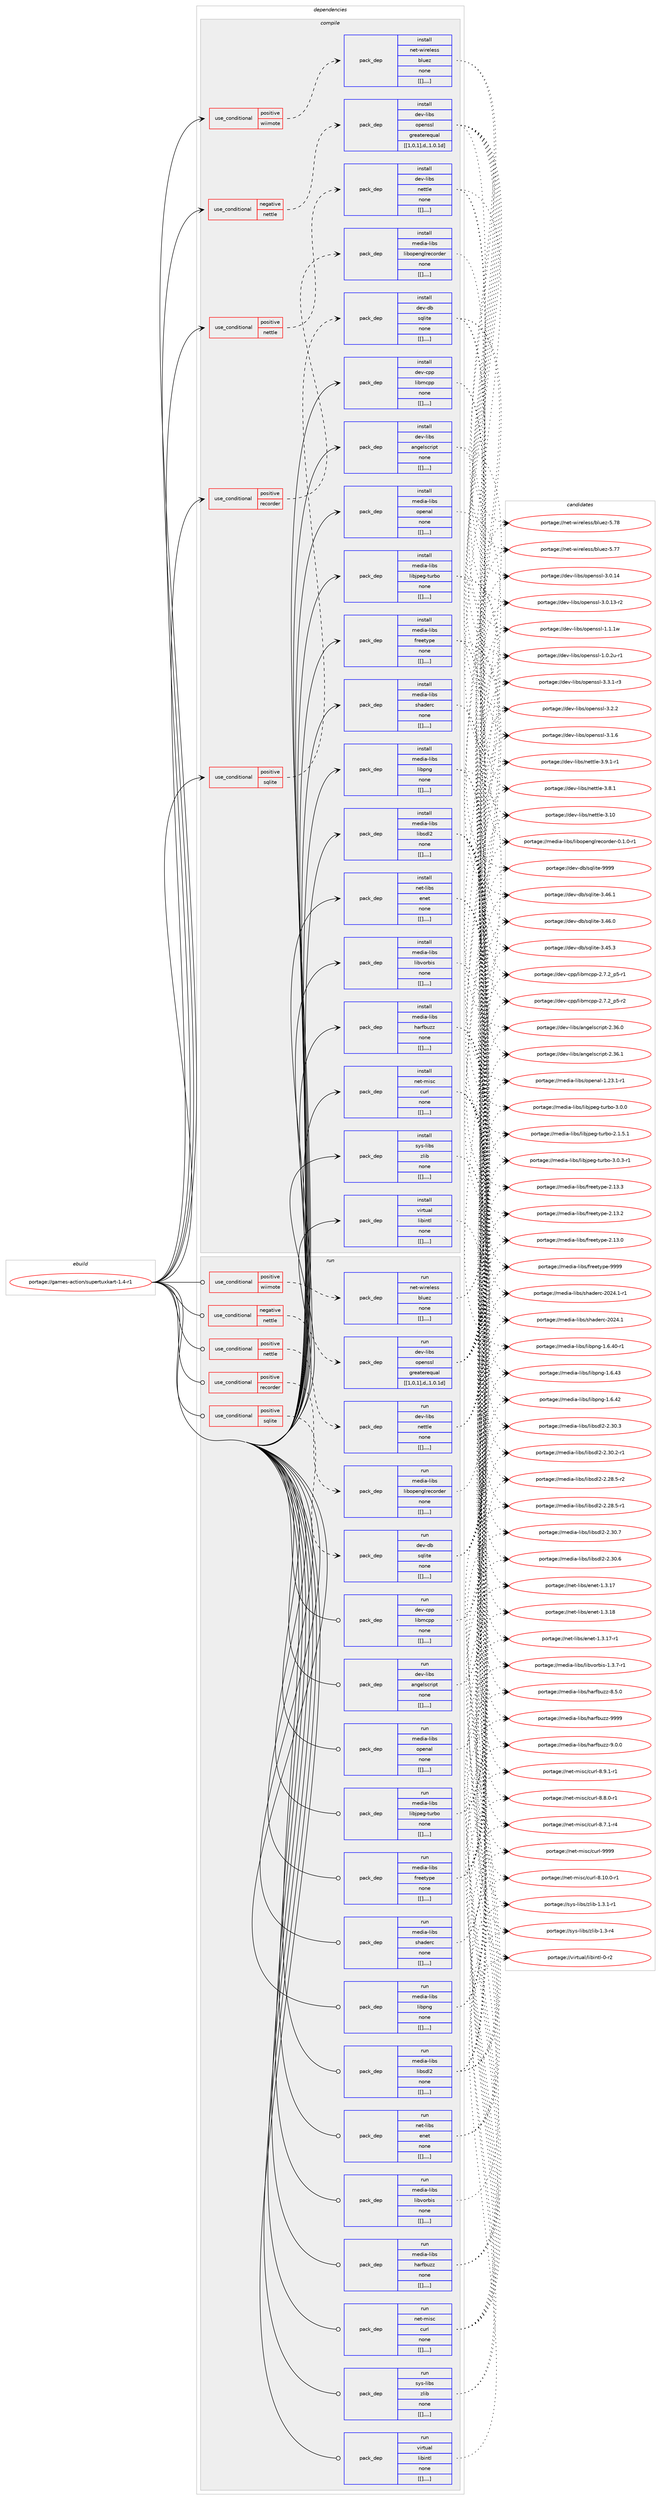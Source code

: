 digraph prolog {

# *************
# Graph options
# *************

newrank=true;
concentrate=true;
compound=true;
graph [rankdir=LR,fontname=Helvetica,fontsize=10,ranksep=1.5];#, ranksep=2.5, nodesep=0.2];
edge  [arrowhead=vee];
node  [fontname=Helvetica,fontsize=10];

# **********
# The ebuild
# **********

subgraph cluster_leftcol {
color=gray;
label=<<i>ebuild</i>>;
id [label="portage://games-action/supertuxkart-1.4-r1", color=red, width=4, href="../games-action/supertuxkart-1.4-r1.svg"];
}

# ****************
# The dependencies
# ****************

subgraph cluster_midcol {
color=gray;
label=<<i>dependencies</i>>;
subgraph cluster_compile {
fillcolor="#eeeeee";
style=filled;
label=<<i>compile</i>>;
subgraph cond64584 {
dependency227790 [label=<<TABLE BORDER="0" CELLBORDER="1" CELLSPACING="0" CELLPADDING="4"><TR><TD ROWSPAN="3" CELLPADDING="10">use_conditional</TD></TR><TR><TD>negative</TD></TR><TR><TD>nettle</TD></TR></TABLE>>, shape=none, color=red];
subgraph pack161736 {
dependency227791 [label=<<TABLE BORDER="0" CELLBORDER="1" CELLSPACING="0" CELLPADDING="4" WIDTH="220"><TR><TD ROWSPAN="6" CELLPADDING="30">pack_dep</TD></TR><TR><TD WIDTH="110">install</TD></TR><TR><TD>dev-libs</TD></TR><TR><TD>openssl</TD></TR><TR><TD>greaterequal</TD></TR><TR><TD>[[1,0,1],d,,1.0.1d]</TD></TR></TABLE>>, shape=none, color=blue];
}
dependency227790:e -> dependency227791:w [weight=20,style="dashed",arrowhead="vee"];
}
id:e -> dependency227790:w [weight=20,style="solid",arrowhead="vee"];
subgraph cond64585 {
dependency227792 [label=<<TABLE BORDER="0" CELLBORDER="1" CELLSPACING="0" CELLPADDING="4"><TR><TD ROWSPAN="3" CELLPADDING="10">use_conditional</TD></TR><TR><TD>positive</TD></TR><TR><TD>nettle</TD></TR></TABLE>>, shape=none, color=red];
subgraph pack161737 {
dependency227793 [label=<<TABLE BORDER="0" CELLBORDER="1" CELLSPACING="0" CELLPADDING="4" WIDTH="220"><TR><TD ROWSPAN="6" CELLPADDING="30">pack_dep</TD></TR><TR><TD WIDTH="110">install</TD></TR><TR><TD>dev-libs</TD></TR><TR><TD>nettle</TD></TR><TR><TD>none</TD></TR><TR><TD>[[],,,,]</TD></TR></TABLE>>, shape=none, color=blue];
}
dependency227792:e -> dependency227793:w [weight=20,style="dashed",arrowhead="vee"];
}
id:e -> dependency227792:w [weight=20,style="solid",arrowhead="vee"];
subgraph cond64586 {
dependency227794 [label=<<TABLE BORDER="0" CELLBORDER="1" CELLSPACING="0" CELLPADDING="4"><TR><TD ROWSPAN="3" CELLPADDING="10">use_conditional</TD></TR><TR><TD>positive</TD></TR><TR><TD>recorder</TD></TR></TABLE>>, shape=none, color=red];
subgraph pack161738 {
dependency227795 [label=<<TABLE BORDER="0" CELLBORDER="1" CELLSPACING="0" CELLPADDING="4" WIDTH="220"><TR><TD ROWSPAN="6" CELLPADDING="30">pack_dep</TD></TR><TR><TD WIDTH="110">install</TD></TR><TR><TD>media-libs</TD></TR><TR><TD>libopenglrecorder</TD></TR><TR><TD>none</TD></TR><TR><TD>[[],,,,]</TD></TR></TABLE>>, shape=none, color=blue];
}
dependency227794:e -> dependency227795:w [weight=20,style="dashed",arrowhead="vee"];
}
id:e -> dependency227794:w [weight=20,style="solid",arrowhead="vee"];
subgraph cond64587 {
dependency227796 [label=<<TABLE BORDER="0" CELLBORDER="1" CELLSPACING="0" CELLPADDING="4"><TR><TD ROWSPAN="3" CELLPADDING="10">use_conditional</TD></TR><TR><TD>positive</TD></TR><TR><TD>sqlite</TD></TR></TABLE>>, shape=none, color=red];
subgraph pack161739 {
dependency227797 [label=<<TABLE BORDER="0" CELLBORDER="1" CELLSPACING="0" CELLPADDING="4" WIDTH="220"><TR><TD ROWSPAN="6" CELLPADDING="30">pack_dep</TD></TR><TR><TD WIDTH="110">install</TD></TR><TR><TD>dev-db</TD></TR><TR><TD>sqlite</TD></TR><TR><TD>none</TD></TR><TR><TD>[[],,,,]</TD></TR></TABLE>>, shape=none, color=blue];
}
dependency227796:e -> dependency227797:w [weight=20,style="dashed",arrowhead="vee"];
}
id:e -> dependency227796:w [weight=20,style="solid",arrowhead="vee"];
subgraph cond64588 {
dependency227798 [label=<<TABLE BORDER="0" CELLBORDER="1" CELLSPACING="0" CELLPADDING="4"><TR><TD ROWSPAN="3" CELLPADDING="10">use_conditional</TD></TR><TR><TD>positive</TD></TR><TR><TD>wiimote</TD></TR></TABLE>>, shape=none, color=red];
subgraph pack161740 {
dependency227799 [label=<<TABLE BORDER="0" CELLBORDER="1" CELLSPACING="0" CELLPADDING="4" WIDTH="220"><TR><TD ROWSPAN="6" CELLPADDING="30">pack_dep</TD></TR><TR><TD WIDTH="110">install</TD></TR><TR><TD>net-wireless</TD></TR><TR><TD>bluez</TD></TR><TR><TD>none</TD></TR><TR><TD>[[],,,,]</TD></TR></TABLE>>, shape=none, color=blue];
}
dependency227798:e -> dependency227799:w [weight=20,style="dashed",arrowhead="vee"];
}
id:e -> dependency227798:w [weight=20,style="solid",arrowhead="vee"];
subgraph pack161741 {
dependency227800 [label=<<TABLE BORDER="0" CELLBORDER="1" CELLSPACING="0" CELLPADDING="4" WIDTH="220"><TR><TD ROWSPAN="6" CELLPADDING="30">pack_dep</TD></TR><TR><TD WIDTH="110">install</TD></TR><TR><TD>dev-cpp</TD></TR><TR><TD>libmcpp</TD></TR><TR><TD>none</TD></TR><TR><TD>[[],,,,]</TD></TR></TABLE>>, shape=none, color=blue];
}
id:e -> dependency227800:w [weight=20,style="solid",arrowhead="vee"];
subgraph pack161742 {
dependency227801 [label=<<TABLE BORDER="0" CELLBORDER="1" CELLSPACING="0" CELLPADDING="4" WIDTH="220"><TR><TD ROWSPAN="6" CELLPADDING="30">pack_dep</TD></TR><TR><TD WIDTH="110">install</TD></TR><TR><TD>dev-libs</TD></TR><TR><TD>angelscript</TD></TR><TR><TD>none</TD></TR><TR><TD>[[],,,,]</TD></TR></TABLE>>, shape=none, color=blue];
}
id:e -> dependency227801:w [weight=20,style="solid",arrowhead="vee"];
subgraph pack161743 {
dependency227802 [label=<<TABLE BORDER="0" CELLBORDER="1" CELLSPACING="0" CELLPADDING="4" WIDTH="220"><TR><TD ROWSPAN="6" CELLPADDING="30">pack_dep</TD></TR><TR><TD WIDTH="110">install</TD></TR><TR><TD>media-libs</TD></TR><TR><TD>freetype</TD></TR><TR><TD>none</TD></TR><TR><TD>[[],,,,]</TD></TR></TABLE>>, shape=none, color=blue];
}
id:e -> dependency227802:w [weight=20,style="solid",arrowhead="vee"];
subgraph pack161744 {
dependency227803 [label=<<TABLE BORDER="0" CELLBORDER="1" CELLSPACING="0" CELLPADDING="4" WIDTH="220"><TR><TD ROWSPAN="6" CELLPADDING="30">pack_dep</TD></TR><TR><TD WIDTH="110">install</TD></TR><TR><TD>media-libs</TD></TR><TR><TD>harfbuzz</TD></TR><TR><TD>none</TD></TR><TR><TD>[[],,,,]</TD></TR></TABLE>>, shape=none, color=blue];
}
id:e -> dependency227803:w [weight=20,style="solid",arrowhead="vee"];
subgraph pack161745 {
dependency227804 [label=<<TABLE BORDER="0" CELLBORDER="1" CELLSPACING="0" CELLPADDING="4" WIDTH="220"><TR><TD ROWSPAN="6" CELLPADDING="30">pack_dep</TD></TR><TR><TD WIDTH="110">install</TD></TR><TR><TD>media-libs</TD></TR><TR><TD>libjpeg-turbo</TD></TR><TR><TD>none</TD></TR><TR><TD>[[],,,,]</TD></TR></TABLE>>, shape=none, color=blue];
}
id:e -> dependency227804:w [weight=20,style="solid",arrowhead="vee"];
subgraph pack161746 {
dependency227805 [label=<<TABLE BORDER="0" CELLBORDER="1" CELLSPACING="0" CELLPADDING="4" WIDTH="220"><TR><TD ROWSPAN="6" CELLPADDING="30">pack_dep</TD></TR><TR><TD WIDTH="110">install</TD></TR><TR><TD>media-libs</TD></TR><TR><TD>libpng</TD></TR><TR><TD>none</TD></TR><TR><TD>[[],,,,]</TD></TR></TABLE>>, shape=none, color=blue];
}
id:e -> dependency227805:w [weight=20,style="solid",arrowhead="vee"];
subgraph pack161747 {
dependency227806 [label=<<TABLE BORDER="0" CELLBORDER="1" CELLSPACING="0" CELLPADDING="4" WIDTH="220"><TR><TD ROWSPAN="6" CELLPADDING="30">pack_dep</TD></TR><TR><TD WIDTH="110">install</TD></TR><TR><TD>media-libs</TD></TR><TR><TD>libsdl2</TD></TR><TR><TD>none</TD></TR><TR><TD>[[],,,,]</TD></TR></TABLE>>, shape=none, color=blue];
}
id:e -> dependency227806:w [weight=20,style="solid",arrowhead="vee"];
subgraph pack161748 {
dependency227807 [label=<<TABLE BORDER="0" CELLBORDER="1" CELLSPACING="0" CELLPADDING="4" WIDTH="220"><TR><TD ROWSPAN="6" CELLPADDING="30">pack_dep</TD></TR><TR><TD WIDTH="110">install</TD></TR><TR><TD>media-libs</TD></TR><TR><TD>libvorbis</TD></TR><TR><TD>none</TD></TR><TR><TD>[[],,,,]</TD></TR></TABLE>>, shape=none, color=blue];
}
id:e -> dependency227807:w [weight=20,style="solid",arrowhead="vee"];
subgraph pack161749 {
dependency227808 [label=<<TABLE BORDER="0" CELLBORDER="1" CELLSPACING="0" CELLPADDING="4" WIDTH="220"><TR><TD ROWSPAN="6" CELLPADDING="30">pack_dep</TD></TR><TR><TD WIDTH="110">install</TD></TR><TR><TD>media-libs</TD></TR><TR><TD>openal</TD></TR><TR><TD>none</TD></TR><TR><TD>[[],,,,]</TD></TR></TABLE>>, shape=none, color=blue];
}
id:e -> dependency227808:w [weight=20,style="solid",arrowhead="vee"];
subgraph pack161750 {
dependency227809 [label=<<TABLE BORDER="0" CELLBORDER="1" CELLSPACING="0" CELLPADDING="4" WIDTH="220"><TR><TD ROWSPAN="6" CELLPADDING="30">pack_dep</TD></TR><TR><TD WIDTH="110">install</TD></TR><TR><TD>media-libs</TD></TR><TR><TD>shaderc</TD></TR><TR><TD>none</TD></TR><TR><TD>[[],,,,]</TD></TR></TABLE>>, shape=none, color=blue];
}
id:e -> dependency227809:w [weight=20,style="solid",arrowhead="vee"];
subgraph pack161751 {
dependency227810 [label=<<TABLE BORDER="0" CELLBORDER="1" CELLSPACING="0" CELLPADDING="4" WIDTH="220"><TR><TD ROWSPAN="6" CELLPADDING="30">pack_dep</TD></TR><TR><TD WIDTH="110">install</TD></TR><TR><TD>net-libs</TD></TR><TR><TD>enet</TD></TR><TR><TD>none</TD></TR><TR><TD>[[],,,,]</TD></TR></TABLE>>, shape=none, color=blue];
}
id:e -> dependency227810:w [weight=20,style="solid",arrowhead="vee"];
subgraph pack161752 {
dependency227811 [label=<<TABLE BORDER="0" CELLBORDER="1" CELLSPACING="0" CELLPADDING="4" WIDTH="220"><TR><TD ROWSPAN="6" CELLPADDING="30">pack_dep</TD></TR><TR><TD WIDTH="110">install</TD></TR><TR><TD>net-misc</TD></TR><TR><TD>curl</TD></TR><TR><TD>none</TD></TR><TR><TD>[[],,,,]</TD></TR></TABLE>>, shape=none, color=blue];
}
id:e -> dependency227811:w [weight=20,style="solid",arrowhead="vee"];
subgraph pack161753 {
dependency227812 [label=<<TABLE BORDER="0" CELLBORDER="1" CELLSPACING="0" CELLPADDING="4" WIDTH="220"><TR><TD ROWSPAN="6" CELLPADDING="30">pack_dep</TD></TR><TR><TD WIDTH="110">install</TD></TR><TR><TD>sys-libs</TD></TR><TR><TD>zlib</TD></TR><TR><TD>none</TD></TR><TR><TD>[[],,,,]</TD></TR></TABLE>>, shape=none, color=blue];
}
id:e -> dependency227812:w [weight=20,style="solid",arrowhead="vee"];
subgraph pack161754 {
dependency227813 [label=<<TABLE BORDER="0" CELLBORDER="1" CELLSPACING="0" CELLPADDING="4" WIDTH="220"><TR><TD ROWSPAN="6" CELLPADDING="30">pack_dep</TD></TR><TR><TD WIDTH="110">install</TD></TR><TR><TD>virtual</TD></TR><TR><TD>libintl</TD></TR><TR><TD>none</TD></TR><TR><TD>[[],,,,]</TD></TR></TABLE>>, shape=none, color=blue];
}
id:e -> dependency227813:w [weight=20,style="solid",arrowhead="vee"];
}
subgraph cluster_compileandrun {
fillcolor="#eeeeee";
style=filled;
label=<<i>compile and run</i>>;
}
subgraph cluster_run {
fillcolor="#eeeeee";
style=filled;
label=<<i>run</i>>;
subgraph cond64589 {
dependency227814 [label=<<TABLE BORDER="0" CELLBORDER="1" CELLSPACING="0" CELLPADDING="4"><TR><TD ROWSPAN="3" CELLPADDING="10">use_conditional</TD></TR><TR><TD>negative</TD></TR><TR><TD>nettle</TD></TR></TABLE>>, shape=none, color=red];
subgraph pack161755 {
dependency227815 [label=<<TABLE BORDER="0" CELLBORDER="1" CELLSPACING="0" CELLPADDING="4" WIDTH="220"><TR><TD ROWSPAN="6" CELLPADDING="30">pack_dep</TD></TR><TR><TD WIDTH="110">run</TD></TR><TR><TD>dev-libs</TD></TR><TR><TD>openssl</TD></TR><TR><TD>greaterequal</TD></TR><TR><TD>[[1,0,1],d,,1.0.1d]</TD></TR></TABLE>>, shape=none, color=blue];
}
dependency227814:e -> dependency227815:w [weight=20,style="dashed",arrowhead="vee"];
}
id:e -> dependency227814:w [weight=20,style="solid",arrowhead="odot"];
subgraph cond64590 {
dependency227816 [label=<<TABLE BORDER="0" CELLBORDER="1" CELLSPACING="0" CELLPADDING="4"><TR><TD ROWSPAN="3" CELLPADDING="10">use_conditional</TD></TR><TR><TD>positive</TD></TR><TR><TD>nettle</TD></TR></TABLE>>, shape=none, color=red];
subgraph pack161756 {
dependency227817 [label=<<TABLE BORDER="0" CELLBORDER="1" CELLSPACING="0" CELLPADDING="4" WIDTH="220"><TR><TD ROWSPAN="6" CELLPADDING="30">pack_dep</TD></TR><TR><TD WIDTH="110">run</TD></TR><TR><TD>dev-libs</TD></TR><TR><TD>nettle</TD></TR><TR><TD>none</TD></TR><TR><TD>[[],,,,]</TD></TR></TABLE>>, shape=none, color=blue];
}
dependency227816:e -> dependency227817:w [weight=20,style="dashed",arrowhead="vee"];
}
id:e -> dependency227816:w [weight=20,style="solid",arrowhead="odot"];
subgraph cond64591 {
dependency227818 [label=<<TABLE BORDER="0" CELLBORDER="1" CELLSPACING="0" CELLPADDING="4"><TR><TD ROWSPAN="3" CELLPADDING="10">use_conditional</TD></TR><TR><TD>positive</TD></TR><TR><TD>recorder</TD></TR></TABLE>>, shape=none, color=red];
subgraph pack161757 {
dependency227819 [label=<<TABLE BORDER="0" CELLBORDER="1" CELLSPACING="0" CELLPADDING="4" WIDTH="220"><TR><TD ROWSPAN="6" CELLPADDING="30">pack_dep</TD></TR><TR><TD WIDTH="110">run</TD></TR><TR><TD>media-libs</TD></TR><TR><TD>libopenglrecorder</TD></TR><TR><TD>none</TD></TR><TR><TD>[[],,,,]</TD></TR></TABLE>>, shape=none, color=blue];
}
dependency227818:e -> dependency227819:w [weight=20,style="dashed",arrowhead="vee"];
}
id:e -> dependency227818:w [weight=20,style="solid",arrowhead="odot"];
subgraph cond64592 {
dependency227820 [label=<<TABLE BORDER="0" CELLBORDER="1" CELLSPACING="0" CELLPADDING="4"><TR><TD ROWSPAN="3" CELLPADDING="10">use_conditional</TD></TR><TR><TD>positive</TD></TR><TR><TD>sqlite</TD></TR></TABLE>>, shape=none, color=red];
subgraph pack161758 {
dependency227821 [label=<<TABLE BORDER="0" CELLBORDER="1" CELLSPACING="0" CELLPADDING="4" WIDTH="220"><TR><TD ROWSPAN="6" CELLPADDING="30">pack_dep</TD></TR><TR><TD WIDTH="110">run</TD></TR><TR><TD>dev-db</TD></TR><TR><TD>sqlite</TD></TR><TR><TD>none</TD></TR><TR><TD>[[],,,,]</TD></TR></TABLE>>, shape=none, color=blue];
}
dependency227820:e -> dependency227821:w [weight=20,style="dashed",arrowhead="vee"];
}
id:e -> dependency227820:w [weight=20,style="solid",arrowhead="odot"];
subgraph cond64593 {
dependency227822 [label=<<TABLE BORDER="0" CELLBORDER="1" CELLSPACING="0" CELLPADDING="4"><TR><TD ROWSPAN="3" CELLPADDING="10">use_conditional</TD></TR><TR><TD>positive</TD></TR><TR><TD>wiimote</TD></TR></TABLE>>, shape=none, color=red];
subgraph pack161759 {
dependency227823 [label=<<TABLE BORDER="0" CELLBORDER="1" CELLSPACING="0" CELLPADDING="4" WIDTH="220"><TR><TD ROWSPAN="6" CELLPADDING="30">pack_dep</TD></TR><TR><TD WIDTH="110">run</TD></TR><TR><TD>net-wireless</TD></TR><TR><TD>bluez</TD></TR><TR><TD>none</TD></TR><TR><TD>[[],,,,]</TD></TR></TABLE>>, shape=none, color=blue];
}
dependency227822:e -> dependency227823:w [weight=20,style="dashed",arrowhead="vee"];
}
id:e -> dependency227822:w [weight=20,style="solid",arrowhead="odot"];
subgraph pack161760 {
dependency227824 [label=<<TABLE BORDER="0" CELLBORDER="1" CELLSPACING="0" CELLPADDING="4" WIDTH="220"><TR><TD ROWSPAN="6" CELLPADDING="30">pack_dep</TD></TR><TR><TD WIDTH="110">run</TD></TR><TR><TD>dev-cpp</TD></TR><TR><TD>libmcpp</TD></TR><TR><TD>none</TD></TR><TR><TD>[[],,,,]</TD></TR></TABLE>>, shape=none, color=blue];
}
id:e -> dependency227824:w [weight=20,style="solid",arrowhead="odot"];
subgraph pack161761 {
dependency227825 [label=<<TABLE BORDER="0" CELLBORDER="1" CELLSPACING="0" CELLPADDING="4" WIDTH="220"><TR><TD ROWSPAN="6" CELLPADDING="30">pack_dep</TD></TR><TR><TD WIDTH="110">run</TD></TR><TR><TD>dev-libs</TD></TR><TR><TD>angelscript</TD></TR><TR><TD>none</TD></TR><TR><TD>[[],,,,]</TD></TR></TABLE>>, shape=none, color=blue];
}
id:e -> dependency227825:w [weight=20,style="solid",arrowhead="odot"];
subgraph pack161762 {
dependency227826 [label=<<TABLE BORDER="0" CELLBORDER="1" CELLSPACING="0" CELLPADDING="4" WIDTH="220"><TR><TD ROWSPAN="6" CELLPADDING="30">pack_dep</TD></TR><TR><TD WIDTH="110">run</TD></TR><TR><TD>media-libs</TD></TR><TR><TD>freetype</TD></TR><TR><TD>none</TD></TR><TR><TD>[[],,,,]</TD></TR></TABLE>>, shape=none, color=blue];
}
id:e -> dependency227826:w [weight=20,style="solid",arrowhead="odot"];
subgraph pack161763 {
dependency227827 [label=<<TABLE BORDER="0" CELLBORDER="1" CELLSPACING="0" CELLPADDING="4" WIDTH="220"><TR><TD ROWSPAN="6" CELLPADDING="30">pack_dep</TD></TR><TR><TD WIDTH="110">run</TD></TR><TR><TD>media-libs</TD></TR><TR><TD>harfbuzz</TD></TR><TR><TD>none</TD></TR><TR><TD>[[],,,,]</TD></TR></TABLE>>, shape=none, color=blue];
}
id:e -> dependency227827:w [weight=20,style="solid",arrowhead="odot"];
subgraph pack161764 {
dependency227828 [label=<<TABLE BORDER="0" CELLBORDER="1" CELLSPACING="0" CELLPADDING="4" WIDTH="220"><TR><TD ROWSPAN="6" CELLPADDING="30">pack_dep</TD></TR><TR><TD WIDTH="110">run</TD></TR><TR><TD>media-libs</TD></TR><TR><TD>libjpeg-turbo</TD></TR><TR><TD>none</TD></TR><TR><TD>[[],,,,]</TD></TR></TABLE>>, shape=none, color=blue];
}
id:e -> dependency227828:w [weight=20,style="solid",arrowhead="odot"];
subgraph pack161765 {
dependency227829 [label=<<TABLE BORDER="0" CELLBORDER="1" CELLSPACING="0" CELLPADDING="4" WIDTH="220"><TR><TD ROWSPAN="6" CELLPADDING="30">pack_dep</TD></TR><TR><TD WIDTH="110">run</TD></TR><TR><TD>media-libs</TD></TR><TR><TD>libpng</TD></TR><TR><TD>none</TD></TR><TR><TD>[[],,,,]</TD></TR></TABLE>>, shape=none, color=blue];
}
id:e -> dependency227829:w [weight=20,style="solid",arrowhead="odot"];
subgraph pack161766 {
dependency227830 [label=<<TABLE BORDER="0" CELLBORDER="1" CELLSPACING="0" CELLPADDING="4" WIDTH="220"><TR><TD ROWSPAN="6" CELLPADDING="30">pack_dep</TD></TR><TR><TD WIDTH="110">run</TD></TR><TR><TD>media-libs</TD></TR><TR><TD>libsdl2</TD></TR><TR><TD>none</TD></TR><TR><TD>[[],,,,]</TD></TR></TABLE>>, shape=none, color=blue];
}
id:e -> dependency227830:w [weight=20,style="solid",arrowhead="odot"];
subgraph pack161767 {
dependency227831 [label=<<TABLE BORDER="0" CELLBORDER="1" CELLSPACING="0" CELLPADDING="4" WIDTH="220"><TR><TD ROWSPAN="6" CELLPADDING="30">pack_dep</TD></TR><TR><TD WIDTH="110">run</TD></TR><TR><TD>media-libs</TD></TR><TR><TD>libvorbis</TD></TR><TR><TD>none</TD></TR><TR><TD>[[],,,,]</TD></TR></TABLE>>, shape=none, color=blue];
}
id:e -> dependency227831:w [weight=20,style="solid",arrowhead="odot"];
subgraph pack161768 {
dependency227832 [label=<<TABLE BORDER="0" CELLBORDER="1" CELLSPACING="0" CELLPADDING="4" WIDTH="220"><TR><TD ROWSPAN="6" CELLPADDING="30">pack_dep</TD></TR><TR><TD WIDTH="110">run</TD></TR><TR><TD>media-libs</TD></TR><TR><TD>openal</TD></TR><TR><TD>none</TD></TR><TR><TD>[[],,,,]</TD></TR></TABLE>>, shape=none, color=blue];
}
id:e -> dependency227832:w [weight=20,style="solid",arrowhead="odot"];
subgraph pack161769 {
dependency227833 [label=<<TABLE BORDER="0" CELLBORDER="1" CELLSPACING="0" CELLPADDING="4" WIDTH="220"><TR><TD ROWSPAN="6" CELLPADDING="30">pack_dep</TD></TR><TR><TD WIDTH="110">run</TD></TR><TR><TD>media-libs</TD></TR><TR><TD>shaderc</TD></TR><TR><TD>none</TD></TR><TR><TD>[[],,,,]</TD></TR></TABLE>>, shape=none, color=blue];
}
id:e -> dependency227833:w [weight=20,style="solid",arrowhead="odot"];
subgraph pack161770 {
dependency227834 [label=<<TABLE BORDER="0" CELLBORDER="1" CELLSPACING="0" CELLPADDING="4" WIDTH="220"><TR><TD ROWSPAN="6" CELLPADDING="30">pack_dep</TD></TR><TR><TD WIDTH="110">run</TD></TR><TR><TD>net-libs</TD></TR><TR><TD>enet</TD></TR><TR><TD>none</TD></TR><TR><TD>[[],,,,]</TD></TR></TABLE>>, shape=none, color=blue];
}
id:e -> dependency227834:w [weight=20,style="solid",arrowhead="odot"];
subgraph pack161771 {
dependency227835 [label=<<TABLE BORDER="0" CELLBORDER="1" CELLSPACING="0" CELLPADDING="4" WIDTH="220"><TR><TD ROWSPAN="6" CELLPADDING="30">pack_dep</TD></TR><TR><TD WIDTH="110">run</TD></TR><TR><TD>net-misc</TD></TR><TR><TD>curl</TD></TR><TR><TD>none</TD></TR><TR><TD>[[],,,,]</TD></TR></TABLE>>, shape=none, color=blue];
}
id:e -> dependency227835:w [weight=20,style="solid",arrowhead="odot"];
subgraph pack161772 {
dependency227836 [label=<<TABLE BORDER="0" CELLBORDER="1" CELLSPACING="0" CELLPADDING="4" WIDTH="220"><TR><TD ROWSPAN="6" CELLPADDING="30">pack_dep</TD></TR><TR><TD WIDTH="110">run</TD></TR><TR><TD>sys-libs</TD></TR><TR><TD>zlib</TD></TR><TR><TD>none</TD></TR><TR><TD>[[],,,,]</TD></TR></TABLE>>, shape=none, color=blue];
}
id:e -> dependency227836:w [weight=20,style="solid",arrowhead="odot"];
subgraph pack161773 {
dependency227837 [label=<<TABLE BORDER="0" CELLBORDER="1" CELLSPACING="0" CELLPADDING="4" WIDTH="220"><TR><TD ROWSPAN="6" CELLPADDING="30">pack_dep</TD></TR><TR><TD WIDTH="110">run</TD></TR><TR><TD>virtual</TD></TR><TR><TD>libintl</TD></TR><TR><TD>none</TD></TR><TR><TD>[[],,,,]</TD></TR></TABLE>>, shape=none, color=blue];
}
id:e -> dependency227837:w [weight=20,style="solid",arrowhead="odot"];
}
}

# **************
# The candidates
# **************

subgraph cluster_choices {
rank=same;
color=gray;
label=<<i>candidates</i>>;

subgraph choice161736 {
color=black;
nodesep=1;
choice1001011184510810598115471111121011101151151084551465146494511451 [label="portage://dev-libs/openssl-3.3.1-r3", color=red, width=4,href="../dev-libs/openssl-3.3.1-r3.svg"];
choice100101118451081059811547111112101110115115108455146504650 [label="portage://dev-libs/openssl-3.2.2", color=red, width=4,href="../dev-libs/openssl-3.2.2.svg"];
choice100101118451081059811547111112101110115115108455146494654 [label="portage://dev-libs/openssl-3.1.6", color=red, width=4,href="../dev-libs/openssl-3.1.6.svg"];
choice10010111845108105981154711111210111011511510845514648464952 [label="portage://dev-libs/openssl-3.0.14", color=red, width=4,href="../dev-libs/openssl-3.0.14.svg"];
choice100101118451081059811547111112101110115115108455146484649514511450 [label="portage://dev-libs/openssl-3.0.13-r2", color=red, width=4,href="../dev-libs/openssl-3.0.13-r2.svg"];
choice100101118451081059811547111112101110115115108454946494649119 [label="portage://dev-libs/openssl-1.1.1w", color=red, width=4,href="../dev-libs/openssl-1.1.1w.svg"];
choice1001011184510810598115471111121011101151151084549464846501174511449 [label="portage://dev-libs/openssl-1.0.2u-r1", color=red, width=4,href="../dev-libs/openssl-1.0.2u-r1.svg"];
dependency227791:e -> choice1001011184510810598115471111121011101151151084551465146494511451:w [style=dotted,weight="100"];
dependency227791:e -> choice100101118451081059811547111112101110115115108455146504650:w [style=dotted,weight="100"];
dependency227791:e -> choice100101118451081059811547111112101110115115108455146494654:w [style=dotted,weight="100"];
dependency227791:e -> choice10010111845108105981154711111210111011511510845514648464952:w [style=dotted,weight="100"];
dependency227791:e -> choice100101118451081059811547111112101110115115108455146484649514511450:w [style=dotted,weight="100"];
dependency227791:e -> choice100101118451081059811547111112101110115115108454946494649119:w [style=dotted,weight="100"];
dependency227791:e -> choice1001011184510810598115471111121011101151151084549464846501174511449:w [style=dotted,weight="100"];
}
subgraph choice161737 {
color=black;
nodesep=1;
choice1001011184510810598115471101011161161081014551464948 [label="portage://dev-libs/nettle-3.10", color=red, width=4,href="../dev-libs/nettle-3.10.svg"];
choice1001011184510810598115471101011161161081014551465746494511449 [label="portage://dev-libs/nettle-3.9.1-r1", color=red, width=4,href="../dev-libs/nettle-3.9.1-r1.svg"];
choice100101118451081059811547110101116116108101455146564649 [label="portage://dev-libs/nettle-3.8.1", color=red, width=4,href="../dev-libs/nettle-3.8.1.svg"];
dependency227793:e -> choice1001011184510810598115471101011161161081014551464948:w [style=dotted,weight="100"];
dependency227793:e -> choice1001011184510810598115471101011161161081014551465746494511449:w [style=dotted,weight="100"];
dependency227793:e -> choice100101118451081059811547110101116116108101455146564649:w [style=dotted,weight="100"];
}
subgraph choice161738 {
color=black;
nodesep=1;
choice1091011001059745108105981154710810598111112101110103108114101991111141001011144548464946484511449 [label="portage://media-libs/libopenglrecorder-0.1.0-r1", color=red, width=4,href="../media-libs/libopenglrecorder-0.1.0-r1.svg"];
dependency227795:e -> choice1091011001059745108105981154710810598111112101110103108114101991111141001011144548464946484511449:w [style=dotted,weight="100"];
}
subgraph choice161739 {
color=black;
nodesep=1;
choice1001011184510098471151131081051161014557575757 [label="portage://dev-db/sqlite-9999", color=red, width=4,href="../dev-db/sqlite-9999.svg"];
choice10010111845100984711511310810511610145514652544649 [label="portage://dev-db/sqlite-3.46.1", color=red, width=4,href="../dev-db/sqlite-3.46.1.svg"];
choice10010111845100984711511310810511610145514652544648 [label="portage://dev-db/sqlite-3.46.0", color=red, width=4,href="../dev-db/sqlite-3.46.0.svg"];
choice10010111845100984711511310810511610145514652534651 [label="portage://dev-db/sqlite-3.45.3", color=red, width=4,href="../dev-db/sqlite-3.45.3.svg"];
dependency227797:e -> choice1001011184510098471151131081051161014557575757:w [style=dotted,weight="100"];
dependency227797:e -> choice10010111845100984711511310810511610145514652544649:w [style=dotted,weight="100"];
dependency227797:e -> choice10010111845100984711511310810511610145514652544648:w [style=dotted,weight="100"];
dependency227797:e -> choice10010111845100984711511310810511610145514652534651:w [style=dotted,weight="100"];
}
subgraph choice161740 {
color=black;
nodesep=1;
choice1101011164511910511410110810111511547981081171011224553465556 [label="portage://net-wireless/bluez-5.78", color=red, width=4,href="../net-wireless/bluez-5.78.svg"];
choice1101011164511910511410110810111511547981081171011224553465555 [label="portage://net-wireless/bluez-5.77", color=red, width=4,href="../net-wireless/bluez-5.77.svg"];
dependency227799:e -> choice1101011164511910511410110810111511547981081171011224553465556:w [style=dotted,weight="100"];
dependency227799:e -> choice1101011164511910511410110810111511547981081171011224553465555:w [style=dotted,weight="100"];
}
subgraph choice161741 {
color=black;
nodesep=1;
choice100101118459911211247108105981099911211245504655465095112534511450 [label="portage://dev-cpp/libmcpp-2.7.2_p5-r2", color=red, width=4,href="../dev-cpp/libmcpp-2.7.2_p5-r2.svg"];
choice100101118459911211247108105981099911211245504655465095112534511449 [label="portage://dev-cpp/libmcpp-2.7.2_p5-r1", color=red, width=4,href="../dev-cpp/libmcpp-2.7.2_p5-r1.svg"];
dependency227800:e -> choice100101118459911211247108105981099911211245504655465095112534511450:w [style=dotted,weight="100"];
dependency227800:e -> choice100101118459911211247108105981099911211245504655465095112534511449:w [style=dotted,weight="100"];
}
subgraph choice161742 {
color=black;
nodesep=1;
choice100101118451081059811547971101031011081159911410511211645504651544649 [label="portage://dev-libs/angelscript-2.36.1", color=red, width=4,href="../dev-libs/angelscript-2.36.1.svg"];
choice100101118451081059811547971101031011081159911410511211645504651544648 [label="portage://dev-libs/angelscript-2.36.0", color=red, width=4,href="../dev-libs/angelscript-2.36.0.svg"];
dependency227801:e -> choice100101118451081059811547971101031011081159911410511211645504651544649:w [style=dotted,weight="100"];
dependency227801:e -> choice100101118451081059811547971101031011081159911410511211645504651544648:w [style=dotted,weight="100"];
}
subgraph choice161743 {
color=black;
nodesep=1;
choice109101100105974510810598115471021141011011161211121014557575757 [label="portage://media-libs/freetype-9999", color=red, width=4,href="../media-libs/freetype-9999.svg"];
choice1091011001059745108105981154710211410110111612111210145504649514651 [label="portage://media-libs/freetype-2.13.3", color=red, width=4,href="../media-libs/freetype-2.13.3.svg"];
choice1091011001059745108105981154710211410110111612111210145504649514650 [label="portage://media-libs/freetype-2.13.2", color=red, width=4,href="../media-libs/freetype-2.13.2.svg"];
choice1091011001059745108105981154710211410110111612111210145504649514648 [label="portage://media-libs/freetype-2.13.0", color=red, width=4,href="../media-libs/freetype-2.13.0.svg"];
dependency227802:e -> choice109101100105974510810598115471021141011011161211121014557575757:w [style=dotted,weight="100"];
dependency227802:e -> choice1091011001059745108105981154710211410110111612111210145504649514651:w [style=dotted,weight="100"];
dependency227802:e -> choice1091011001059745108105981154710211410110111612111210145504649514650:w [style=dotted,weight="100"];
dependency227802:e -> choice1091011001059745108105981154710211410110111612111210145504649514648:w [style=dotted,weight="100"];
}
subgraph choice161744 {
color=black;
nodesep=1;
choice1091011001059745108105981154710497114102981171221224557575757 [label="portage://media-libs/harfbuzz-9999", color=red, width=4,href="../media-libs/harfbuzz-9999.svg"];
choice109101100105974510810598115471049711410298117122122455746484648 [label="portage://media-libs/harfbuzz-9.0.0", color=red, width=4,href="../media-libs/harfbuzz-9.0.0.svg"];
choice109101100105974510810598115471049711410298117122122455646534648 [label="portage://media-libs/harfbuzz-8.5.0", color=red, width=4,href="../media-libs/harfbuzz-8.5.0.svg"];
dependency227803:e -> choice1091011001059745108105981154710497114102981171221224557575757:w [style=dotted,weight="100"];
dependency227803:e -> choice109101100105974510810598115471049711410298117122122455746484648:w [style=dotted,weight="100"];
dependency227803:e -> choice109101100105974510810598115471049711410298117122122455646534648:w [style=dotted,weight="100"];
}
subgraph choice161745 {
color=black;
nodesep=1;
choice109101100105974510810598115471081059810611210110345116117114981114551464846514511449 [label="portage://media-libs/libjpeg-turbo-3.0.3-r1", color=red, width=4,href="../media-libs/libjpeg-turbo-3.0.3-r1.svg"];
choice10910110010597451081059811547108105981061121011034511611711498111455146484648 [label="portage://media-libs/libjpeg-turbo-3.0.0", color=red, width=4,href="../media-libs/libjpeg-turbo-3.0.0.svg"];
choice109101100105974510810598115471081059810611210110345116117114981114550464946534649 [label="portage://media-libs/libjpeg-turbo-2.1.5.1", color=red, width=4,href="../media-libs/libjpeg-turbo-2.1.5.1.svg"];
dependency227804:e -> choice109101100105974510810598115471081059810611210110345116117114981114551464846514511449:w [style=dotted,weight="100"];
dependency227804:e -> choice10910110010597451081059811547108105981061121011034511611711498111455146484648:w [style=dotted,weight="100"];
dependency227804:e -> choice109101100105974510810598115471081059810611210110345116117114981114550464946534649:w [style=dotted,weight="100"];
}
subgraph choice161746 {
color=black;
nodesep=1;
choice109101100105974510810598115471081059811211010345494654465251 [label="portage://media-libs/libpng-1.6.43", color=red, width=4,href="../media-libs/libpng-1.6.43.svg"];
choice109101100105974510810598115471081059811211010345494654465250 [label="portage://media-libs/libpng-1.6.42", color=red, width=4,href="../media-libs/libpng-1.6.42.svg"];
choice1091011001059745108105981154710810598112110103454946544652484511449 [label="portage://media-libs/libpng-1.6.40-r1", color=red, width=4,href="../media-libs/libpng-1.6.40-r1.svg"];
dependency227805:e -> choice109101100105974510810598115471081059811211010345494654465251:w [style=dotted,weight="100"];
dependency227805:e -> choice109101100105974510810598115471081059811211010345494654465250:w [style=dotted,weight="100"];
dependency227805:e -> choice1091011001059745108105981154710810598112110103454946544652484511449:w [style=dotted,weight="100"];
}
subgraph choice161747 {
color=black;
nodesep=1;
choice10910110010597451081059811547108105981151001085045504651484655 [label="portage://media-libs/libsdl2-2.30.7", color=red, width=4,href="../media-libs/libsdl2-2.30.7.svg"];
choice10910110010597451081059811547108105981151001085045504651484654 [label="portage://media-libs/libsdl2-2.30.6", color=red, width=4,href="../media-libs/libsdl2-2.30.6.svg"];
choice10910110010597451081059811547108105981151001085045504651484651 [label="portage://media-libs/libsdl2-2.30.3", color=red, width=4,href="../media-libs/libsdl2-2.30.3.svg"];
choice109101100105974510810598115471081059811510010850455046514846504511449 [label="portage://media-libs/libsdl2-2.30.2-r1", color=red, width=4,href="../media-libs/libsdl2-2.30.2-r1.svg"];
choice109101100105974510810598115471081059811510010850455046505646534511450 [label="portage://media-libs/libsdl2-2.28.5-r2", color=red, width=4,href="../media-libs/libsdl2-2.28.5-r2.svg"];
choice109101100105974510810598115471081059811510010850455046505646534511449 [label="portage://media-libs/libsdl2-2.28.5-r1", color=red, width=4,href="../media-libs/libsdl2-2.28.5-r1.svg"];
dependency227806:e -> choice10910110010597451081059811547108105981151001085045504651484655:w [style=dotted,weight="100"];
dependency227806:e -> choice10910110010597451081059811547108105981151001085045504651484654:w [style=dotted,weight="100"];
dependency227806:e -> choice10910110010597451081059811547108105981151001085045504651484651:w [style=dotted,weight="100"];
dependency227806:e -> choice109101100105974510810598115471081059811510010850455046514846504511449:w [style=dotted,weight="100"];
dependency227806:e -> choice109101100105974510810598115471081059811510010850455046505646534511450:w [style=dotted,weight="100"];
dependency227806:e -> choice109101100105974510810598115471081059811510010850455046505646534511449:w [style=dotted,weight="100"];
}
subgraph choice161748 {
color=black;
nodesep=1;
choice1091011001059745108105981154710810598118111114981051154549465146554511449 [label="portage://media-libs/libvorbis-1.3.7-r1", color=red, width=4,href="../media-libs/libvorbis-1.3.7-r1.svg"];
dependency227807:e -> choice1091011001059745108105981154710810598118111114981051154549465146554511449:w [style=dotted,weight="100"];
}
subgraph choice161749 {
color=black;
nodesep=1;
choice1091011001059745108105981154711111210111097108454946505146494511449 [label="portage://media-libs/openal-1.23.1-r1", color=red, width=4,href="../media-libs/openal-1.23.1-r1.svg"];
dependency227808:e -> choice1091011001059745108105981154711111210111097108454946505146494511449:w [style=dotted,weight="100"];
}
subgraph choice161750 {
color=black;
nodesep=1;
choice109101100105974510810598115471151049710010111499455048505246494511449 [label="portage://media-libs/shaderc-2024.1-r1", color=red, width=4,href="../media-libs/shaderc-2024.1-r1.svg"];
choice10910110010597451081059811547115104971001011149945504850524649 [label="portage://media-libs/shaderc-2024.1", color=red, width=4,href="../media-libs/shaderc-2024.1.svg"];
dependency227809:e -> choice109101100105974510810598115471151049710010111499455048505246494511449:w [style=dotted,weight="100"];
dependency227809:e -> choice10910110010597451081059811547115104971001011149945504850524649:w [style=dotted,weight="100"];
}
subgraph choice161751 {
color=black;
nodesep=1;
choice11010111645108105981154710111010111645494651464956 [label="portage://net-libs/enet-1.3.18", color=red, width=4,href="../net-libs/enet-1.3.18.svg"];
choice110101116451081059811547101110101116454946514649554511449 [label="portage://net-libs/enet-1.3.17-r1", color=red, width=4,href="../net-libs/enet-1.3.17-r1.svg"];
choice11010111645108105981154710111010111645494651464955 [label="portage://net-libs/enet-1.3.17", color=red, width=4,href="../net-libs/enet-1.3.17.svg"];
dependency227810:e -> choice11010111645108105981154710111010111645494651464956:w [style=dotted,weight="100"];
dependency227810:e -> choice110101116451081059811547101110101116454946514649554511449:w [style=dotted,weight="100"];
dependency227810:e -> choice11010111645108105981154710111010111645494651464955:w [style=dotted,weight="100"];
}
subgraph choice161752 {
color=black;
nodesep=1;
choice110101116451091051159947991171141084557575757 [label="portage://net-misc/curl-9999", color=red, width=4,href="../net-misc/curl-9999.svg"];
choice11010111645109105115994799117114108455646494846484511449 [label="portage://net-misc/curl-8.10.0-r1", color=red, width=4,href="../net-misc/curl-8.10.0-r1.svg"];
choice110101116451091051159947991171141084556465746494511449 [label="portage://net-misc/curl-8.9.1-r1", color=red, width=4,href="../net-misc/curl-8.9.1-r1.svg"];
choice110101116451091051159947991171141084556465646484511449 [label="portage://net-misc/curl-8.8.0-r1", color=red, width=4,href="../net-misc/curl-8.8.0-r1.svg"];
choice110101116451091051159947991171141084556465546494511452 [label="portage://net-misc/curl-8.7.1-r4", color=red, width=4,href="../net-misc/curl-8.7.1-r4.svg"];
dependency227811:e -> choice110101116451091051159947991171141084557575757:w [style=dotted,weight="100"];
dependency227811:e -> choice11010111645109105115994799117114108455646494846484511449:w [style=dotted,weight="100"];
dependency227811:e -> choice110101116451091051159947991171141084556465746494511449:w [style=dotted,weight="100"];
dependency227811:e -> choice110101116451091051159947991171141084556465646484511449:w [style=dotted,weight="100"];
dependency227811:e -> choice110101116451091051159947991171141084556465546494511452:w [style=dotted,weight="100"];
}
subgraph choice161753 {
color=black;
nodesep=1;
choice115121115451081059811547122108105984549465146494511449 [label="portage://sys-libs/zlib-1.3.1-r1", color=red, width=4,href="../sys-libs/zlib-1.3.1-r1.svg"];
choice11512111545108105981154712210810598454946514511452 [label="portage://sys-libs/zlib-1.3-r4", color=red, width=4,href="../sys-libs/zlib-1.3-r4.svg"];
dependency227812:e -> choice115121115451081059811547122108105984549465146494511449:w [style=dotted,weight="100"];
dependency227812:e -> choice11512111545108105981154712210810598454946514511452:w [style=dotted,weight="100"];
}
subgraph choice161754 {
color=black;
nodesep=1;
choice11810511411611797108471081059810511011610845484511450 [label="portage://virtual/libintl-0-r2", color=red, width=4,href="../virtual/libintl-0-r2.svg"];
dependency227813:e -> choice11810511411611797108471081059810511011610845484511450:w [style=dotted,weight="100"];
}
subgraph choice161755 {
color=black;
nodesep=1;
choice1001011184510810598115471111121011101151151084551465146494511451 [label="portage://dev-libs/openssl-3.3.1-r3", color=red, width=4,href="../dev-libs/openssl-3.3.1-r3.svg"];
choice100101118451081059811547111112101110115115108455146504650 [label="portage://dev-libs/openssl-3.2.2", color=red, width=4,href="../dev-libs/openssl-3.2.2.svg"];
choice100101118451081059811547111112101110115115108455146494654 [label="portage://dev-libs/openssl-3.1.6", color=red, width=4,href="../dev-libs/openssl-3.1.6.svg"];
choice10010111845108105981154711111210111011511510845514648464952 [label="portage://dev-libs/openssl-3.0.14", color=red, width=4,href="../dev-libs/openssl-3.0.14.svg"];
choice100101118451081059811547111112101110115115108455146484649514511450 [label="portage://dev-libs/openssl-3.0.13-r2", color=red, width=4,href="../dev-libs/openssl-3.0.13-r2.svg"];
choice100101118451081059811547111112101110115115108454946494649119 [label="portage://dev-libs/openssl-1.1.1w", color=red, width=4,href="../dev-libs/openssl-1.1.1w.svg"];
choice1001011184510810598115471111121011101151151084549464846501174511449 [label="portage://dev-libs/openssl-1.0.2u-r1", color=red, width=4,href="../dev-libs/openssl-1.0.2u-r1.svg"];
dependency227815:e -> choice1001011184510810598115471111121011101151151084551465146494511451:w [style=dotted,weight="100"];
dependency227815:e -> choice100101118451081059811547111112101110115115108455146504650:w [style=dotted,weight="100"];
dependency227815:e -> choice100101118451081059811547111112101110115115108455146494654:w [style=dotted,weight="100"];
dependency227815:e -> choice10010111845108105981154711111210111011511510845514648464952:w [style=dotted,weight="100"];
dependency227815:e -> choice100101118451081059811547111112101110115115108455146484649514511450:w [style=dotted,weight="100"];
dependency227815:e -> choice100101118451081059811547111112101110115115108454946494649119:w [style=dotted,weight="100"];
dependency227815:e -> choice1001011184510810598115471111121011101151151084549464846501174511449:w [style=dotted,weight="100"];
}
subgraph choice161756 {
color=black;
nodesep=1;
choice1001011184510810598115471101011161161081014551464948 [label="portage://dev-libs/nettle-3.10", color=red, width=4,href="../dev-libs/nettle-3.10.svg"];
choice1001011184510810598115471101011161161081014551465746494511449 [label="portage://dev-libs/nettle-3.9.1-r1", color=red, width=4,href="../dev-libs/nettle-3.9.1-r1.svg"];
choice100101118451081059811547110101116116108101455146564649 [label="portage://dev-libs/nettle-3.8.1", color=red, width=4,href="../dev-libs/nettle-3.8.1.svg"];
dependency227817:e -> choice1001011184510810598115471101011161161081014551464948:w [style=dotted,weight="100"];
dependency227817:e -> choice1001011184510810598115471101011161161081014551465746494511449:w [style=dotted,weight="100"];
dependency227817:e -> choice100101118451081059811547110101116116108101455146564649:w [style=dotted,weight="100"];
}
subgraph choice161757 {
color=black;
nodesep=1;
choice1091011001059745108105981154710810598111112101110103108114101991111141001011144548464946484511449 [label="portage://media-libs/libopenglrecorder-0.1.0-r1", color=red, width=4,href="../media-libs/libopenglrecorder-0.1.0-r1.svg"];
dependency227819:e -> choice1091011001059745108105981154710810598111112101110103108114101991111141001011144548464946484511449:w [style=dotted,weight="100"];
}
subgraph choice161758 {
color=black;
nodesep=1;
choice1001011184510098471151131081051161014557575757 [label="portage://dev-db/sqlite-9999", color=red, width=4,href="../dev-db/sqlite-9999.svg"];
choice10010111845100984711511310810511610145514652544649 [label="portage://dev-db/sqlite-3.46.1", color=red, width=4,href="../dev-db/sqlite-3.46.1.svg"];
choice10010111845100984711511310810511610145514652544648 [label="portage://dev-db/sqlite-3.46.0", color=red, width=4,href="../dev-db/sqlite-3.46.0.svg"];
choice10010111845100984711511310810511610145514652534651 [label="portage://dev-db/sqlite-3.45.3", color=red, width=4,href="../dev-db/sqlite-3.45.3.svg"];
dependency227821:e -> choice1001011184510098471151131081051161014557575757:w [style=dotted,weight="100"];
dependency227821:e -> choice10010111845100984711511310810511610145514652544649:w [style=dotted,weight="100"];
dependency227821:e -> choice10010111845100984711511310810511610145514652544648:w [style=dotted,weight="100"];
dependency227821:e -> choice10010111845100984711511310810511610145514652534651:w [style=dotted,weight="100"];
}
subgraph choice161759 {
color=black;
nodesep=1;
choice1101011164511910511410110810111511547981081171011224553465556 [label="portage://net-wireless/bluez-5.78", color=red, width=4,href="../net-wireless/bluez-5.78.svg"];
choice1101011164511910511410110810111511547981081171011224553465555 [label="portage://net-wireless/bluez-5.77", color=red, width=4,href="../net-wireless/bluez-5.77.svg"];
dependency227823:e -> choice1101011164511910511410110810111511547981081171011224553465556:w [style=dotted,weight="100"];
dependency227823:e -> choice1101011164511910511410110810111511547981081171011224553465555:w [style=dotted,weight="100"];
}
subgraph choice161760 {
color=black;
nodesep=1;
choice100101118459911211247108105981099911211245504655465095112534511450 [label="portage://dev-cpp/libmcpp-2.7.2_p5-r2", color=red, width=4,href="../dev-cpp/libmcpp-2.7.2_p5-r2.svg"];
choice100101118459911211247108105981099911211245504655465095112534511449 [label="portage://dev-cpp/libmcpp-2.7.2_p5-r1", color=red, width=4,href="../dev-cpp/libmcpp-2.7.2_p5-r1.svg"];
dependency227824:e -> choice100101118459911211247108105981099911211245504655465095112534511450:w [style=dotted,weight="100"];
dependency227824:e -> choice100101118459911211247108105981099911211245504655465095112534511449:w [style=dotted,weight="100"];
}
subgraph choice161761 {
color=black;
nodesep=1;
choice100101118451081059811547971101031011081159911410511211645504651544649 [label="portage://dev-libs/angelscript-2.36.1", color=red, width=4,href="../dev-libs/angelscript-2.36.1.svg"];
choice100101118451081059811547971101031011081159911410511211645504651544648 [label="portage://dev-libs/angelscript-2.36.0", color=red, width=4,href="../dev-libs/angelscript-2.36.0.svg"];
dependency227825:e -> choice100101118451081059811547971101031011081159911410511211645504651544649:w [style=dotted,weight="100"];
dependency227825:e -> choice100101118451081059811547971101031011081159911410511211645504651544648:w [style=dotted,weight="100"];
}
subgraph choice161762 {
color=black;
nodesep=1;
choice109101100105974510810598115471021141011011161211121014557575757 [label="portage://media-libs/freetype-9999", color=red, width=4,href="../media-libs/freetype-9999.svg"];
choice1091011001059745108105981154710211410110111612111210145504649514651 [label="portage://media-libs/freetype-2.13.3", color=red, width=4,href="../media-libs/freetype-2.13.3.svg"];
choice1091011001059745108105981154710211410110111612111210145504649514650 [label="portage://media-libs/freetype-2.13.2", color=red, width=4,href="../media-libs/freetype-2.13.2.svg"];
choice1091011001059745108105981154710211410110111612111210145504649514648 [label="portage://media-libs/freetype-2.13.0", color=red, width=4,href="../media-libs/freetype-2.13.0.svg"];
dependency227826:e -> choice109101100105974510810598115471021141011011161211121014557575757:w [style=dotted,weight="100"];
dependency227826:e -> choice1091011001059745108105981154710211410110111612111210145504649514651:w [style=dotted,weight="100"];
dependency227826:e -> choice1091011001059745108105981154710211410110111612111210145504649514650:w [style=dotted,weight="100"];
dependency227826:e -> choice1091011001059745108105981154710211410110111612111210145504649514648:w [style=dotted,weight="100"];
}
subgraph choice161763 {
color=black;
nodesep=1;
choice1091011001059745108105981154710497114102981171221224557575757 [label="portage://media-libs/harfbuzz-9999", color=red, width=4,href="../media-libs/harfbuzz-9999.svg"];
choice109101100105974510810598115471049711410298117122122455746484648 [label="portage://media-libs/harfbuzz-9.0.0", color=red, width=4,href="../media-libs/harfbuzz-9.0.0.svg"];
choice109101100105974510810598115471049711410298117122122455646534648 [label="portage://media-libs/harfbuzz-8.5.0", color=red, width=4,href="../media-libs/harfbuzz-8.5.0.svg"];
dependency227827:e -> choice1091011001059745108105981154710497114102981171221224557575757:w [style=dotted,weight="100"];
dependency227827:e -> choice109101100105974510810598115471049711410298117122122455746484648:w [style=dotted,weight="100"];
dependency227827:e -> choice109101100105974510810598115471049711410298117122122455646534648:w [style=dotted,weight="100"];
}
subgraph choice161764 {
color=black;
nodesep=1;
choice109101100105974510810598115471081059810611210110345116117114981114551464846514511449 [label="portage://media-libs/libjpeg-turbo-3.0.3-r1", color=red, width=4,href="../media-libs/libjpeg-turbo-3.0.3-r1.svg"];
choice10910110010597451081059811547108105981061121011034511611711498111455146484648 [label="portage://media-libs/libjpeg-turbo-3.0.0", color=red, width=4,href="../media-libs/libjpeg-turbo-3.0.0.svg"];
choice109101100105974510810598115471081059810611210110345116117114981114550464946534649 [label="portage://media-libs/libjpeg-turbo-2.1.5.1", color=red, width=4,href="../media-libs/libjpeg-turbo-2.1.5.1.svg"];
dependency227828:e -> choice109101100105974510810598115471081059810611210110345116117114981114551464846514511449:w [style=dotted,weight="100"];
dependency227828:e -> choice10910110010597451081059811547108105981061121011034511611711498111455146484648:w [style=dotted,weight="100"];
dependency227828:e -> choice109101100105974510810598115471081059810611210110345116117114981114550464946534649:w [style=dotted,weight="100"];
}
subgraph choice161765 {
color=black;
nodesep=1;
choice109101100105974510810598115471081059811211010345494654465251 [label="portage://media-libs/libpng-1.6.43", color=red, width=4,href="../media-libs/libpng-1.6.43.svg"];
choice109101100105974510810598115471081059811211010345494654465250 [label="portage://media-libs/libpng-1.6.42", color=red, width=4,href="../media-libs/libpng-1.6.42.svg"];
choice1091011001059745108105981154710810598112110103454946544652484511449 [label="portage://media-libs/libpng-1.6.40-r1", color=red, width=4,href="../media-libs/libpng-1.6.40-r1.svg"];
dependency227829:e -> choice109101100105974510810598115471081059811211010345494654465251:w [style=dotted,weight="100"];
dependency227829:e -> choice109101100105974510810598115471081059811211010345494654465250:w [style=dotted,weight="100"];
dependency227829:e -> choice1091011001059745108105981154710810598112110103454946544652484511449:w [style=dotted,weight="100"];
}
subgraph choice161766 {
color=black;
nodesep=1;
choice10910110010597451081059811547108105981151001085045504651484655 [label="portage://media-libs/libsdl2-2.30.7", color=red, width=4,href="../media-libs/libsdl2-2.30.7.svg"];
choice10910110010597451081059811547108105981151001085045504651484654 [label="portage://media-libs/libsdl2-2.30.6", color=red, width=4,href="../media-libs/libsdl2-2.30.6.svg"];
choice10910110010597451081059811547108105981151001085045504651484651 [label="portage://media-libs/libsdl2-2.30.3", color=red, width=4,href="../media-libs/libsdl2-2.30.3.svg"];
choice109101100105974510810598115471081059811510010850455046514846504511449 [label="portage://media-libs/libsdl2-2.30.2-r1", color=red, width=4,href="../media-libs/libsdl2-2.30.2-r1.svg"];
choice109101100105974510810598115471081059811510010850455046505646534511450 [label="portage://media-libs/libsdl2-2.28.5-r2", color=red, width=4,href="../media-libs/libsdl2-2.28.5-r2.svg"];
choice109101100105974510810598115471081059811510010850455046505646534511449 [label="portage://media-libs/libsdl2-2.28.5-r1", color=red, width=4,href="../media-libs/libsdl2-2.28.5-r1.svg"];
dependency227830:e -> choice10910110010597451081059811547108105981151001085045504651484655:w [style=dotted,weight="100"];
dependency227830:e -> choice10910110010597451081059811547108105981151001085045504651484654:w [style=dotted,weight="100"];
dependency227830:e -> choice10910110010597451081059811547108105981151001085045504651484651:w [style=dotted,weight="100"];
dependency227830:e -> choice109101100105974510810598115471081059811510010850455046514846504511449:w [style=dotted,weight="100"];
dependency227830:e -> choice109101100105974510810598115471081059811510010850455046505646534511450:w [style=dotted,weight="100"];
dependency227830:e -> choice109101100105974510810598115471081059811510010850455046505646534511449:w [style=dotted,weight="100"];
}
subgraph choice161767 {
color=black;
nodesep=1;
choice1091011001059745108105981154710810598118111114981051154549465146554511449 [label="portage://media-libs/libvorbis-1.3.7-r1", color=red, width=4,href="../media-libs/libvorbis-1.3.7-r1.svg"];
dependency227831:e -> choice1091011001059745108105981154710810598118111114981051154549465146554511449:w [style=dotted,weight="100"];
}
subgraph choice161768 {
color=black;
nodesep=1;
choice1091011001059745108105981154711111210111097108454946505146494511449 [label="portage://media-libs/openal-1.23.1-r1", color=red, width=4,href="../media-libs/openal-1.23.1-r1.svg"];
dependency227832:e -> choice1091011001059745108105981154711111210111097108454946505146494511449:w [style=dotted,weight="100"];
}
subgraph choice161769 {
color=black;
nodesep=1;
choice109101100105974510810598115471151049710010111499455048505246494511449 [label="portage://media-libs/shaderc-2024.1-r1", color=red, width=4,href="../media-libs/shaderc-2024.1-r1.svg"];
choice10910110010597451081059811547115104971001011149945504850524649 [label="portage://media-libs/shaderc-2024.1", color=red, width=4,href="../media-libs/shaderc-2024.1.svg"];
dependency227833:e -> choice109101100105974510810598115471151049710010111499455048505246494511449:w [style=dotted,weight="100"];
dependency227833:e -> choice10910110010597451081059811547115104971001011149945504850524649:w [style=dotted,weight="100"];
}
subgraph choice161770 {
color=black;
nodesep=1;
choice11010111645108105981154710111010111645494651464956 [label="portage://net-libs/enet-1.3.18", color=red, width=4,href="../net-libs/enet-1.3.18.svg"];
choice110101116451081059811547101110101116454946514649554511449 [label="portage://net-libs/enet-1.3.17-r1", color=red, width=4,href="../net-libs/enet-1.3.17-r1.svg"];
choice11010111645108105981154710111010111645494651464955 [label="portage://net-libs/enet-1.3.17", color=red, width=4,href="../net-libs/enet-1.3.17.svg"];
dependency227834:e -> choice11010111645108105981154710111010111645494651464956:w [style=dotted,weight="100"];
dependency227834:e -> choice110101116451081059811547101110101116454946514649554511449:w [style=dotted,weight="100"];
dependency227834:e -> choice11010111645108105981154710111010111645494651464955:w [style=dotted,weight="100"];
}
subgraph choice161771 {
color=black;
nodesep=1;
choice110101116451091051159947991171141084557575757 [label="portage://net-misc/curl-9999", color=red, width=4,href="../net-misc/curl-9999.svg"];
choice11010111645109105115994799117114108455646494846484511449 [label="portage://net-misc/curl-8.10.0-r1", color=red, width=4,href="../net-misc/curl-8.10.0-r1.svg"];
choice110101116451091051159947991171141084556465746494511449 [label="portage://net-misc/curl-8.9.1-r1", color=red, width=4,href="../net-misc/curl-8.9.1-r1.svg"];
choice110101116451091051159947991171141084556465646484511449 [label="portage://net-misc/curl-8.8.0-r1", color=red, width=4,href="../net-misc/curl-8.8.0-r1.svg"];
choice110101116451091051159947991171141084556465546494511452 [label="portage://net-misc/curl-8.7.1-r4", color=red, width=4,href="../net-misc/curl-8.7.1-r4.svg"];
dependency227835:e -> choice110101116451091051159947991171141084557575757:w [style=dotted,weight="100"];
dependency227835:e -> choice11010111645109105115994799117114108455646494846484511449:w [style=dotted,weight="100"];
dependency227835:e -> choice110101116451091051159947991171141084556465746494511449:w [style=dotted,weight="100"];
dependency227835:e -> choice110101116451091051159947991171141084556465646484511449:w [style=dotted,weight="100"];
dependency227835:e -> choice110101116451091051159947991171141084556465546494511452:w [style=dotted,weight="100"];
}
subgraph choice161772 {
color=black;
nodesep=1;
choice115121115451081059811547122108105984549465146494511449 [label="portage://sys-libs/zlib-1.3.1-r1", color=red, width=4,href="../sys-libs/zlib-1.3.1-r1.svg"];
choice11512111545108105981154712210810598454946514511452 [label="portage://sys-libs/zlib-1.3-r4", color=red, width=4,href="../sys-libs/zlib-1.3-r4.svg"];
dependency227836:e -> choice115121115451081059811547122108105984549465146494511449:w [style=dotted,weight="100"];
dependency227836:e -> choice11512111545108105981154712210810598454946514511452:w [style=dotted,weight="100"];
}
subgraph choice161773 {
color=black;
nodesep=1;
choice11810511411611797108471081059810511011610845484511450 [label="portage://virtual/libintl-0-r2", color=red, width=4,href="../virtual/libintl-0-r2.svg"];
dependency227837:e -> choice11810511411611797108471081059810511011610845484511450:w [style=dotted,weight="100"];
}
}

}
